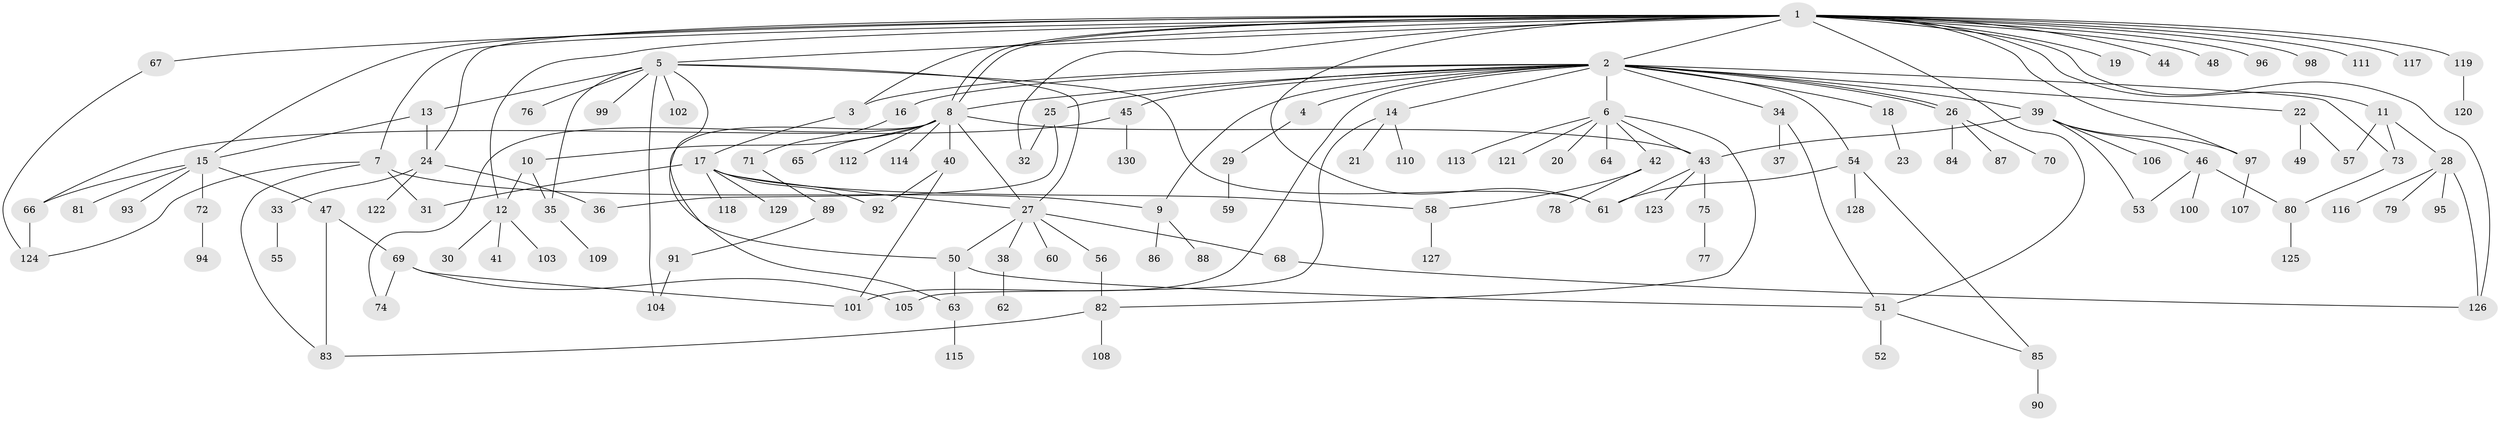 // Generated by graph-tools (version 1.1) at 2025/01/03/09/25 03:01:38]
// undirected, 130 vertices, 173 edges
graph export_dot {
graph [start="1"]
  node [color=gray90,style=filled];
  1;
  2;
  3;
  4;
  5;
  6;
  7;
  8;
  9;
  10;
  11;
  12;
  13;
  14;
  15;
  16;
  17;
  18;
  19;
  20;
  21;
  22;
  23;
  24;
  25;
  26;
  27;
  28;
  29;
  30;
  31;
  32;
  33;
  34;
  35;
  36;
  37;
  38;
  39;
  40;
  41;
  42;
  43;
  44;
  45;
  46;
  47;
  48;
  49;
  50;
  51;
  52;
  53;
  54;
  55;
  56;
  57;
  58;
  59;
  60;
  61;
  62;
  63;
  64;
  65;
  66;
  67;
  68;
  69;
  70;
  71;
  72;
  73;
  74;
  75;
  76;
  77;
  78;
  79;
  80;
  81;
  82;
  83;
  84;
  85;
  86;
  87;
  88;
  89;
  90;
  91;
  92;
  93;
  94;
  95;
  96;
  97;
  98;
  99;
  100;
  101;
  102;
  103;
  104;
  105;
  106;
  107;
  108;
  109;
  110;
  111;
  112;
  113;
  114;
  115;
  116;
  117;
  118;
  119;
  120;
  121;
  122;
  123;
  124;
  125;
  126;
  127;
  128;
  129;
  130;
  1 -- 2;
  1 -- 3;
  1 -- 5;
  1 -- 7;
  1 -- 8;
  1 -- 8;
  1 -- 11;
  1 -- 12;
  1 -- 15;
  1 -- 19;
  1 -- 24;
  1 -- 32;
  1 -- 44;
  1 -- 48;
  1 -- 51;
  1 -- 61;
  1 -- 67;
  1 -- 96;
  1 -- 97;
  1 -- 98;
  1 -- 111;
  1 -- 117;
  1 -- 119;
  1 -- 126;
  2 -- 3;
  2 -- 4;
  2 -- 6;
  2 -- 8;
  2 -- 9;
  2 -- 14;
  2 -- 16;
  2 -- 18;
  2 -- 22;
  2 -- 25;
  2 -- 26;
  2 -- 26;
  2 -- 34;
  2 -- 39;
  2 -- 45;
  2 -- 54;
  2 -- 73;
  2 -- 101;
  3 -- 17;
  4 -- 29;
  5 -- 13;
  5 -- 27;
  5 -- 35;
  5 -- 50;
  5 -- 61;
  5 -- 76;
  5 -- 99;
  5 -- 102;
  5 -- 104;
  6 -- 20;
  6 -- 42;
  6 -- 43;
  6 -- 64;
  6 -- 82;
  6 -- 113;
  6 -- 121;
  7 -- 9;
  7 -- 31;
  7 -- 83;
  7 -- 124;
  8 -- 10;
  8 -- 27;
  8 -- 40;
  8 -- 43;
  8 -- 63;
  8 -- 65;
  8 -- 74;
  8 -- 112;
  8 -- 114;
  9 -- 86;
  9 -- 88;
  10 -- 12;
  10 -- 35;
  11 -- 28;
  11 -- 57;
  11 -- 73;
  12 -- 30;
  12 -- 41;
  12 -- 103;
  13 -- 15;
  13 -- 24;
  14 -- 21;
  14 -- 105;
  14 -- 110;
  15 -- 47;
  15 -- 66;
  15 -- 72;
  15 -- 81;
  15 -- 93;
  16 -- 71;
  17 -- 27;
  17 -- 31;
  17 -- 58;
  17 -- 92;
  17 -- 118;
  17 -- 129;
  18 -- 23;
  22 -- 49;
  22 -- 57;
  24 -- 33;
  24 -- 36;
  24 -- 122;
  25 -- 32;
  25 -- 36;
  26 -- 70;
  26 -- 84;
  26 -- 87;
  27 -- 38;
  27 -- 50;
  27 -- 56;
  27 -- 60;
  27 -- 68;
  28 -- 79;
  28 -- 95;
  28 -- 116;
  28 -- 126;
  29 -- 59;
  33 -- 55;
  34 -- 37;
  34 -- 51;
  35 -- 109;
  38 -- 62;
  39 -- 43;
  39 -- 46;
  39 -- 53;
  39 -- 97;
  39 -- 106;
  40 -- 92;
  40 -- 101;
  42 -- 58;
  42 -- 78;
  43 -- 61;
  43 -- 75;
  43 -- 123;
  45 -- 66;
  45 -- 130;
  46 -- 53;
  46 -- 80;
  46 -- 100;
  47 -- 69;
  47 -- 83;
  50 -- 51;
  50 -- 63;
  51 -- 52;
  51 -- 85;
  54 -- 61;
  54 -- 85;
  54 -- 128;
  56 -- 82;
  58 -- 127;
  63 -- 115;
  66 -- 124;
  67 -- 124;
  68 -- 126;
  69 -- 74;
  69 -- 101;
  69 -- 105;
  71 -- 89;
  72 -- 94;
  73 -- 80;
  75 -- 77;
  80 -- 125;
  82 -- 83;
  82 -- 108;
  85 -- 90;
  89 -- 91;
  91 -- 104;
  97 -- 107;
  119 -- 120;
}
